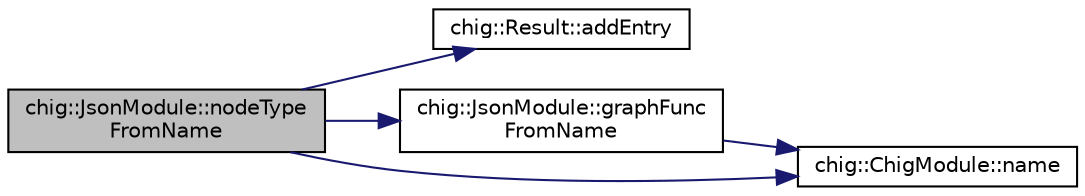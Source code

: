 digraph "chig::JsonModule::nodeTypeFromName"
{
 // INTERACTIVE_SVG=YES
  edge [fontname="Helvetica",fontsize="10",labelfontname="Helvetica",labelfontsize="10"];
  node [fontname="Helvetica",fontsize="10",shape=record];
  rankdir="LR";
  Node100 [label="chig::JsonModule::nodeType\lFromName",height=0.2,width=0.4,color="black", fillcolor="grey75", style="filled", fontcolor="black"];
  Node100 -> Node101 [color="midnightblue",fontsize="10",style="solid",fontname="Helvetica"];
  Node101 [label="chig::Result::addEntry",height=0.2,width=0.4,color="black", fillcolor="white", style="filled",URL="$structchig_1_1Result.html#aabb30a56760c3a817518912d9eabb491"];
  Node100 -> Node102 [color="midnightblue",fontsize="10",style="solid",fontname="Helvetica"];
  Node102 [label="chig::JsonModule::graphFunc\lFromName",height=0.2,width=0.4,color="black", fillcolor="white", style="filled",URL="$structchig_1_1JsonModule.html#aef854b4e838ba98c1d6973c1f4488b10"];
  Node102 -> Node103 [color="midnightblue",fontsize="10",style="solid",fontname="Helvetica"];
  Node103 [label="chig::ChigModule::name",height=0.2,width=0.4,color="black", fillcolor="white", style="filled",URL="$structchig_1_1ChigModule.html#a1fe8df6ff170ecd33057387571bb5cd2"];
  Node100 -> Node103 [color="midnightblue",fontsize="10",style="solid",fontname="Helvetica"];
}
